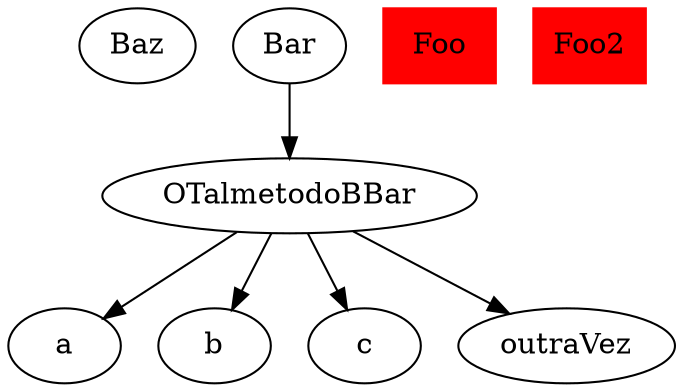 // Arquivo de analise gerado no formato DOT Graphitz
digraph AnaliseEstatica {
Baz;
Bar;
Foo;
Foo2;


Bar -> OTalmetodoBBar;
OTalmetodoBBar -> a, b, c, outraVez;
Foo [shape=box,style=filled,color="red"];
Foo2 [shape=box,style=filled,color="red"];
}
